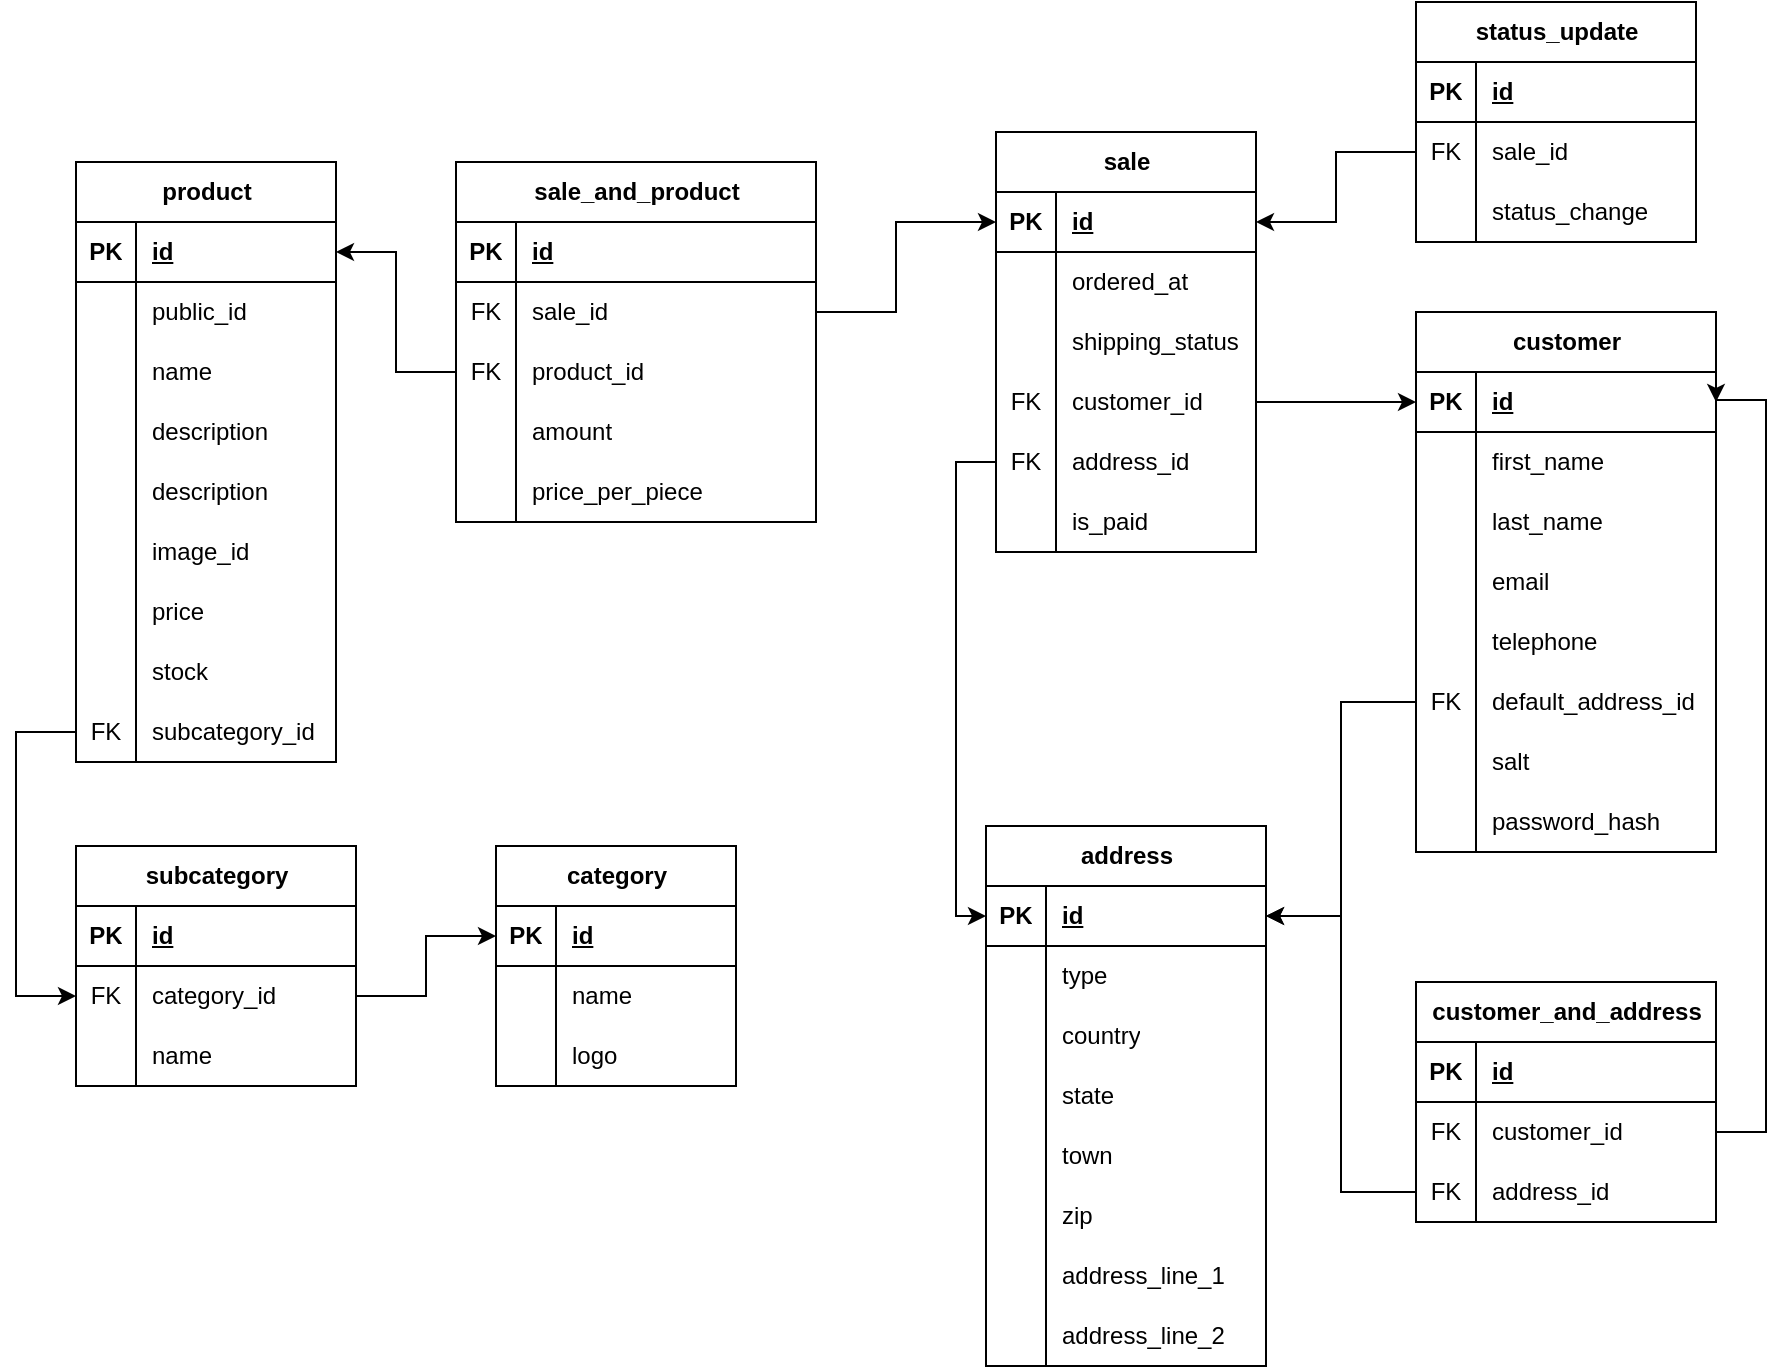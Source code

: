 <mxfile version="24.7.17">
  <diagram name="Page-1" id="y0ireIjsril351deMX_8">
    <mxGraphModel dx="1195" dy="650" grid="1" gridSize="10" guides="1" tooltips="1" connect="1" arrows="1" fold="1" page="1" pageScale="1" pageWidth="827" pageHeight="1169" math="0" shadow="0">
      <root>
        <mxCell id="0" />
        <mxCell id="1" parent="0" />
        <mxCell id="wc8gjLoEY_bhjLIqy5JK-52" value="subcategory" style="shape=table;startSize=30;container=1;collapsible=1;childLayout=tableLayout;fixedRows=1;rowLines=0;fontStyle=1;align=center;resizeLast=1;html=1;" parent="1" vertex="1">
          <mxGeometry x="310" y="462" width="140" height="120" as="geometry" />
        </mxCell>
        <mxCell id="wc8gjLoEY_bhjLIqy5JK-53" value="" style="shape=tableRow;horizontal=0;startSize=0;swimlaneHead=0;swimlaneBody=0;fillColor=none;collapsible=0;dropTarget=0;points=[[0,0.5],[1,0.5]];portConstraint=eastwest;top=0;left=0;right=0;bottom=1;" parent="wc8gjLoEY_bhjLIqy5JK-52" vertex="1">
          <mxGeometry y="30" width="140" height="30" as="geometry" />
        </mxCell>
        <mxCell id="wc8gjLoEY_bhjLIqy5JK-54" value="PK" style="shape=partialRectangle;connectable=0;fillColor=none;top=0;left=0;bottom=0;right=0;fontStyle=1;overflow=hidden;whiteSpace=wrap;html=1;" parent="wc8gjLoEY_bhjLIqy5JK-53" vertex="1">
          <mxGeometry width="30" height="30" as="geometry">
            <mxRectangle width="30" height="30" as="alternateBounds" />
          </mxGeometry>
        </mxCell>
        <mxCell id="wc8gjLoEY_bhjLIqy5JK-55" value="id" style="shape=partialRectangle;connectable=0;fillColor=none;top=0;left=0;bottom=0;right=0;align=left;spacingLeft=6;fontStyle=5;overflow=hidden;whiteSpace=wrap;html=1;" parent="wc8gjLoEY_bhjLIqy5JK-53" vertex="1">
          <mxGeometry x="30" width="110" height="30" as="geometry">
            <mxRectangle width="110" height="30" as="alternateBounds" />
          </mxGeometry>
        </mxCell>
        <mxCell id="wc8gjLoEY_bhjLIqy5JK-56" value="" style="shape=tableRow;horizontal=0;startSize=0;swimlaneHead=0;swimlaneBody=0;fillColor=none;collapsible=0;dropTarget=0;points=[[0,0.5],[1,0.5]];portConstraint=eastwest;top=0;left=0;right=0;bottom=0;" parent="wc8gjLoEY_bhjLIqy5JK-52" vertex="1">
          <mxGeometry y="60" width="140" height="30" as="geometry" />
        </mxCell>
        <mxCell id="wc8gjLoEY_bhjLIqy5JK-57" value="FK" style="shape=partialRectangle;connectable=0;fillColor=none;top=0;left=0;bottom=0;right=0;editable=1;overflow=hidden;whiteSpace=wrap;html=1;" parent="wc8gjLoEY_bhjLIqy5JK-56" vertex="1">
          <mxGeometry width="30" height="30" as="geometry">
            <mxRectangle width="30" height="30" as="alternateBounds" />
          </mxGeometry>
        </mxCell>
        <mxCell id="wc8gjLoEY_bhjLIqy5JK-58" value="category_id" style="shape=partialRectangle;connectable=0;fillColor=none;top=0;left=0;bottom=0;right=0;align=left;spacingLeft=6;overflow=hidden;whiteSpace=wrap;html=1;" parent="wc8gjLoEY_bhjLIqy5JK-56" vertex="1">
          <mxGeometry x="30" width="110" height="30" as="geometry">
            <mxRectangle width="110" height="30" as="alternateBounds" />
          </mxGeometry>
        </mxCell>
        <mxCell id="wc8gjLoEY_bhjLIqy5JK-59" value="" style="shape=tableRow;horizontal=0;startSize=0;swimlaneHead=0;swimlaneBody=0;fillColor=none;collapsible=0;dropTarget=0;points=[[0,0.5],[1,0.5]];portConstraint=eastwest;top=0;left=0;right=0;bottom=0;" parent="wc8gjLoEY_bhjLIqy5JK-52" vertex="1">
          <mxGeometry y="90" width="140" height="30" as="geometry" />
        </mxCell>
        <mxCell id="wc8gjLoEY_bhjLIqy5JK-60" value="" style="shape=partialRectangle;connectable=0;fillColor=none;top=0;left=0;bottom=0;right=0;editable=1;overflow=hidden;whiteSpace=wrap;html=1;" parent="wc8gjLoEY_bhjLIqy5JK-59" vertex="1">
          <mxGeometry width="30" height="30" as="geometry">
            <mxRectangle width="30" height="30" as="alternateBounds" />
          </mxGeometry>
        </mxCell>
        <mxCell id="wc8gjLoEY_bhjLIqy5JK-61" value="name" style="shape=partialRectangle;connectable=0;fillColor=none;top=0;left=0;bottom=0;right=0;align=left;spacingLeft=6;overflow=hidden;whiteSpace=wrap;html=1;" parent="wc8gjLoEY_bhjLIqy5JK-59" vertex="1">
          <mxGeometry x="30" width="110" height="30" as="geometry">
            <mxRectangle width="110" height="30" as="alternateBounds" />
          </mxGeometry>
        </mxCell>
        <mxCell id="wc8gjLoEY_bhjLIqy5JK-65" value="category" style="shape=table;startSize=30;container=1;collapsible=1;childLayout=tableLayout;fixedRows=1;rowLines=0;fontStyle=1;align=center;resizeLast=1;html=1;" parent="1" vertex="1">
          <mxGeometry x="520" y="462" width="120" height="120" as="geometry" />
        </mxCell>
        <mxCell id="wc8gjLoEY_bhjLIqy5JK-66" value="" style="shape=tableRow;horizontal=0;startSize=0;swimlaneHead=0;swimlaneBody=0;fillColor=none;collapsible=0;dropTarget=0;points=[[0,0.5],[1,0.5]];portConstraint=eastwest;top=0;left=0;right=0;bottom=1;" parent="wc8gjLoEY_bhjLIqy5JK-65" vertex="1">
          <mxGeometry y="30" width="120" height="30" as="geometry" />
        </mxCell>
        <mxCell id="wc8gjLoEY_bhjLIqy5JK-67" value="PK" style="shape=partialRectangle;connectable=0;fillColor=none;top=0;left=0;bottom=0;right=0;fontStyle=1;overflow=hidden;whiteSpace=wrap;html=1;" parent="wc8gjLoEY_bhjLIqy5JK-66" vertex="1">
          <mxGeometry width="30" height="30" as="geometry">
            <mxRectangle width="30" height="30" as="alternateBounds" />
          </mxGeometry>
        </mxCell>
        <mxCell id="wc8gjLoEY_bhjLIqy5JK-68" value="id" style="shape=partialRectangle;connectable=0;fillColor=none;top=0;left=0;bottom=0;right=0;align=left;spacingLeft=6;fontStyle=5;overflow=hidden;whiteSpace=wrap;html=1;" parent="wc8gjLoEY_bhjLIqy5JK-66" vertex="1">
          <mxGeometry x="30" width="90" height="30" as="geometry">
            <mxRectangle width="90" height="30" as="alternateBounds" />
          </mxGeometry>
        </mxCell>
        <mxCell id="wc8gjLoEY_bhjLIqy5JK-69" value="" style="shape=tableRow;horizontal=0;startSize=0;swimlaneHead=0;swimlaneBody=0;fillColor=none;collapsible=0;dropTarget=0;points=[[0,0.5],[1,0.5]];portConstraint=eastwest;top=0;left=0;right=0;bottom=0;" parent="wc8gjLoEY_bhjLIqy5JK-65" vertex="1">
          <mxGeometry y="60" width="120" height="30" as="geometry" />
        </mxCell>
        <mxCell id="wc8gjLoEY_bhjLIqy5JK-70" value="" style="shape=partialRectangle;connectable=0;fillColor=none;top=0;left=0;bottom=0;right=0;editable=1;overflow=hidden;whiteSpace=wrap;html=1;" parent="wc8gjLoEY_bhjLIqy5JK-69" vertex="1">
          <mxGeometry width="30" height="30" as="geometry">
            <mxRectangle width="30" height="30" as="alternateBounds" />
          </mxGeometry>
        </mxCell>
        <mxCell id="wc8gjLoEY_bhjLIqy5JK-71" value="name" style="shape=partialRectangle;connectable=0;fillColor=none;top=0;left=0;bottom=0;right=0;align=left;spacingLeft=6;overflow=hidden;whiteSpace=wrap;html=1;" parent="wc8gjLoEY_bhjLIqy5JK-69" vertex="1">
          <mxGeometry x="30" width="90" height="30" as="geometry">
            <mxRectangle width="90" height="30" as="alternateBounds" />
          </mxGeometry>
        </mxCell>
        <mxCell id="wc8gjLoEY_bhjLIqy5JK-72" value="" style="shape=tableRow;horizontal=0;startSize=0;swimlaneHead=0;swimlaneBody=0;fillColor=none;collapsible=0;dropTarget=0;points=[[0,0.5],[1,0.5]];portConstraint=eastwest;top=0;left=0;right=0;bottom=0;" parent="wc8gjLoEY_bhjLIqy5JK-65" vertex="1">
          <mxGeometry y="90" width="120" height="30" as="geometry" />
        </mxCell>
        <mxCell id="wc8gjLoEY_bhjLIqy5JK-73" value="" style="shape=partialRectangle;connectable=0;fillColor=none;top=0;left=0;bottom=0;right=0;editable=1;overflow=hidden;whiteSpace=wrap;html=1;" parent="wc8gjLoEY_bhjLIqy5JK-72" vertex="1">
          <mxGeometry width="30" height="30" as="geometry">
            <mxRectangle width="30" height="30" as="alternateBounds" />
          </mxGeometry>
        </mxCell>
        <mxCell id="wc8gjLoEY_bhjLIqy5JK-74" value="logo" style="shape=partialRectangle;connectable=0;fillColor=none;top=0;left=0;bottom=0;right=0;align=left;spacingLeft=6;overflow=hidden;whiteSpace=wrap;html=1;" parent="wc8gjLoEY_bhjLIqy5JK-72" vertex="1">
          <mxGeometry x="30" width="90" height="30" as="geometry">
            <mxRectangle width="90" height="30" as="alternateBounds" />
          </mxGeometry>
        </mxCell>
        <mxCell id="wc8gjLoEY_bhjLIqy5JK-78" style="edgeStyle=orthogonalEdgeStyle;rounded=0;orthogonalLoop=1;jettySize=auto;html=1;entryX=0;entryY=0.5;entryDx=0;entryDy=0;" parent="1" source="wc8gjLoEY_bhjLIqy5JK-56" target="wc8gjLoEY_bhjLIqy5JK-66" edge="1">
          <mxGeometry relative="1" as="geometry" />
        </mxCell>
        <mxCell id="wc8gjLoEY_bhjLIqy5JK-107" value="product" style="shape=table;startSize=30;container=1;collapsible=1;childLayout=tableLayout;fixedRows=1;rowLines=0;fontStyle=1;align=center;resizeLast=1;html=1;" parent="1" vertex="1">
          <mxGeometry x="310" y="120" width="130" height="300" as="geometry" />
        </mxCell>
        <mxCell id="wc8gjLoEY_bhjLIqy5JK-108" value="" style="shape=tableRow;horizontal=0;startSize=0;swimlaneHead=0;swimlaneBody=0;fillColor=none;collapsible=0;dropTarget=0;points=[[0,0.5],[1,0.5]];portConstraint=eastwest;top=0;left=0;right=0;bottom=1;" parent="wc8gjLoEY_bhjLIqy5JK-107" vertex="1">
          <mxGeometry y="30" width="130" height="30" as="geometry" />
        </mxCell>
        <mxCell id="wc8gjLoEY_bhjLIqy5JK-109" value="PK" style="shape=partialRectangle;connectable=0;fillColor=none;top=0;left=0;bottom=0;right=0;fontStyle=1;overflow=hidden;whiteSpace=wrap;html=1;" parent="wc8gjLoEY_bhjLIqy5JK-108" vertex="1">
          <mxGeometry width="30" height="30" as="geometry">
            <mxRectangle width="30" height="30" as="alternateBounds" />
          </mxGeometry>
        </mxCell>
        <mxCell id="wc8gjLoEY_bhjLIqy5JK-110" value="id" style="shape=partialRectangle;connectable=0;fillColor=none;top=0;left=0;bottom=0;right=0;align=left;spacingLeft=6;fontStyle=5;overflow=hidden;whiteSpace=wrap;html=1;" parent="wc8gjLoEY_bhjLIqy5JK-108" vertex="1">
          <mxGeometry x="30" width="100" height="30" as="geometry">
            <mxRectangle width="100" height="30" as="alternateBounds" />
          </mxGeometry>
        </mxCell>
        <mxCell id="MbXv8s1ajTaoXhgADi6l-7" value="" style="shape=tableRow;horizontal=0;startSize=0;swimlaneHead=0;swimlaneBody=0;fillColor=none;collapsible=0;dropTarget=0;points=[[0,0.5],[1,0.5]];portConstraint=eastwest;top=0;left=0;right=0;bottom=0;" vertex="1" parent="wc8gjLoEY_bhjLIqy5JK-107">
          <mxGeometry y="60" width="130" height="30" as="geometry" />
        </mxCell>
        <mxCell id="MbXv8s1ajTaoXhgADi6l-8" value="" style="shape=partialRectangle;connectable=0;fillColor=none;top=0;left=0;bottom=0;right=0;editable=1;overflow=hidden;whiteSpace=wrap;html=1;" vertex="1" parent="MbXv8s1ajTaoXhgADi6l-7">
          <mxGeometry width="30" height="30" as="geometry">
            <mxRectangle width="30" height="30" as="alternateBounds" />
          </mxGeometry>
        </mxCell>
        <mxCell id="MbXv8s1ajTaoXhgADi6l-9" value="public_id" style="shape=partialRectangle;connectable=0;fillColor=none;top=0;left=0;bottom=0;right=0;align=left;spacingLeft=6;overflow=hidden;whiteSpace=wrap;html=1;" vertex="1" parent="MbXv8s1ajTaoXhgADi6l-7">
          <mxGeometry x="30" width="100" height="30" as="geometry">
            <mxRectangle width="100" height="30" as="alternateBounds" />
          </mxGeometry>
        </mxCell>
        <mxCell id="wc8gjLoEY_bhjLIqy5JK-111" value="" style="shape=tableRow;horizontal=0;startSize=0;swimlaneHead=0;swimlaneBody=0;fillColor=none;collapsible=0;dropTarget=0;points=[[0,0.5],[1,0.5]];portConstraint=eastwest;top=0;left=0;right=0;bottom=0;" parent="wc8gjLoEY_bhjLIqy5JK-107" vertex="1">
          <mxGeometry y="90" width="130" height="30" as="geometry" />
        </mxCell>
        <mxCell id="wc8gjLoEY_bhjLIqy5JK-112" value="" style="shape=partialRectangle;connectable=0;fillColor=none;top=0;left=0;bottom=0;right=0;editable=1;overflow=hidden;whiteSpace=wrap;html=1;" parent="wc8gjLoEY_bhjLIqy5JK-111" vertex="1">
          <mxGeometry width="30" height="30" as="geometry">
            <mxRectangle width="30" height="30" as="alternateBounds" />
          </mxGeometry>
        </mxCell>
        <mxCell id="wc8gjLoEY_bhjLIqy5JK-113" value="name" style="shape=partialRectangle;connectable=0;fillColor=none;top=0;left=0;bottom=0;right=0;align=left;spacingLeft=6;overflow=hidden;whiteSpace=wrap;html=1;" parent="wc8gjLoEY_bhjLIqy5JK-111" vertex="1">
          <mxGeometry x="30" width="100" height="30" as="geometry">
            <mxRectangle width="100" height="30" as="alternateBounds" />
          </mxGeometry>
        </mxCell>
        <mxCell id="wc8gjLoEY_bhjLIqy5JK-114" value="" style="shape=tableRow;horizontal=0;startSize=0;swimlaneHead=0;swimlaneBody=0;fillColor=none;collapsible=0;dropTarget=0;points=[[0,0.5],[1,0.5]];portConstraint=eastwest;top=0;left=0;right=0;bottom=0;" parent="wc8gjLoEY_bhjLIqy5JK-107" vertex="1">
          <mxGeometry y="120" width="130" height="30" as="geometry" />
        </mxCell>
        <mxCell id="wc8gjLoEY_bhjLIqy5JK-115" value="" style="shape=partialRectangle;connectable=0;fillColor=none;top=0;left=0;bottom=0;right=0;editable=1;overflow=hidden;whiteSpace=wrap;html=1;" parent="wc8gjLoEY_bhjLIqy5JK-114" vertex="1">
          <mxGeometry width="30" height="30" as="geometry">
            <mxRectangle width="30" height="30" as="alternateBounds" />
          </mxGeometry>
        </mxCell>
        <mxCell id="wc8gjLoEY_bhjLIqy5JK-116" value="description" style="shape=partialRectangle;connectable=0;fillColor=none;top=0;left=0;bottom=0;right=0;align=left;spacingLeft=6;overflow=hidden;whiteSpace=wrap;html=1;" parent="wc8gjLoEY_bhjLIqy5JK-114" vertex="1">
          <mxGeometry x="30" width="100" height="30" as="geometry">
            <mxRectangle width="100" height="30" as="alternateBounds" />
          </mxGeometry>
        </mxCell>
        <mxCell id="MbXv8s1ajTaoXhgADi6l-11" value="" style="shape=tableRow;horizontal=0;startSize=0;swimlaneHead=0;swimlaneBody=0;fillColor=none;collapsible=0;dropTarget=0;points=[[0,0.5],[1,0.5]];portConstraint=eastwest;top=0;left=0;right=0;bottom=0;" vertex="1" parent="wc8gjLoEY_bhjLIqy5JK-107">
          <mxGeometry y="150" width="130" height="30" as="geometry" />
        </mxCell>
        <mxCell id="MbXv8s1ajTaoXhgADi6l-12" value="" style="shape=partialRectangle;connectable=0;fillColor=none;top=0;left=0;bottom=0;right=0;editable=1;overflow=hidden;whiteSpace=wrap;html=1;" vertex="1" parent="MbXv8s1ajTaoXhgADi6l-11">
          <mxGeometry width="30" height="30" as="geometry">
            <mxRectangle width="30" height="30" as="alternateBounds" />
          </mxGeometry>
        </mxCell>
        <mxCell id="MbXv8s1ajTaoXhgADi6l-13" value="description" style="shape=partialRectangle;connectable=0;fillColor=none;top=0;left=0;bottom=0;right=0;align=left;spacingLeft=6;overflow=hidden;whiteSpace=wrap;html=1;" vertex="1" parent="MbXv8s1ajTaoXhgADi6l-11">
          <mxGeometry x="30" width="100" height="30" as="geometry">
            <mxRectangle width="100" height="30" as="alternateBounds" />
          </mxGeometry>
        </mxCell>
        <mxCell id="wc8gjLoEY_bhjLIqy5JK-117" value="" style="shape=tableRow;horizontal=0;startSize=0;swimlaneHead=0;swimlaneBody=0;fillColor=none;collapsible=0;dropTarget=0;points=[[0,0.5],[1,0.5]];portConstraint=eastwest;top=0;left=0;right=0;bottom=0;" parent="wc8gjLoEY_bhjLIqy5JK-107" vertex="1">
          <mxGeometry y="180" width="130" height="30" as="geometry" />
        </mxCell>
        <mxCell id="wc8gjLoEY_bhjLIqy5JK-118" value="" style="shape=partialRectangle;connectable=0;fillColor=none;top=0;left=0;bottom=0;right=0;editable=1;overflow=hidden;whiteSpace=wrap;html=1;" parent="wc8gjLoEY_bhjLIqy5JK-117" vertex="1">
          <mxGeometry width="30" height="30" as="geometry">
            <mxRectangle width="30" height="30" as="alternateBounds" />
          </mxGeometry>
        </mxCell>
        <mxCell id="wc8gjLoEY_bhjLIqy5JK-119" value="image_id" style="shape=partialRectangle;connectable=0;fillColor=none;top=0;left=0;bottom=0;right=0;align=left;spacingLeft=6;overflow=hidden;whiteSpace=wrap;html=1;" parent="wc8gjLoEY_bhjLIqy5JK-117" vertex="1">
          <mxGeometry x="30" width="100" height="30" as="geometry">
            <mxRectangle width="100" height="30" as="alternateBounds" />
          </mxGeometry>
        </mxCell>
        <mxCell id="wc8gjLoEY_bhjLIqy5JK-135" value="" style="shape=tableRow;horizontal=0;startSize=0;swimlaneHead=0;swimlaneBody=0;fillColor=none;collapsible=0;dropTarget=0;points=[[0,0.5],[1,0.5]];portConstraint=eastwest;top=0;left=0;right=0;bottom=0;" parent="wc8gjLoEY_bhjLIqy5JK-107" vertex="1">
          <mxGeometry y="210" width="130" height="30" as="geometry" />
        </mxCell>
        <mxCell id="wc8gjLoEY_bhjLIqy5JK-136" value="" style="shape=partialRectangle;connectable=0;fillColor=none;top=0;left=0;bottom=0;right=0;editable=1;overflow=hidden;whiteSpace=wrap;html=1;" parent="wc8gjLoEY_bhjLIqy5JK-135" vertex="1">
          <mxGeometry width="30" height="30" as="geometry">
            <mxRectangle width="30" height="30" as="alternateBounds" />
          </mxGeometry>
        </mxCell>
        <mxCell id="wc8gjLoEY_bhjLIqy5JK-137" value="price" style="shape=partialRectangle;connectable=0;fillColor=none;top=0;left=0;bottom=0;right=0;align=left;spacingLeft=6;overflow=hidden;whiteSpace=wrap;html=1;" parent="wc8gjLoEY_bhjLIqy5JK-135" vertex="1">
          <mxGeometry x="30" width="100" height="30" as="geometry">
            <mxRectangle width="100" height="30" as="alternateBounds" />
          </mxGeometry>
        </mxCell>
        <mxCell id="lE6oWOg8r7xPlwbUp1w4-8" value="" style="shape=tableRow;horizontal=0;startSize=0;swimlaneHead=0;swimlaneBody=0;fillColor=none;collapsible=0;dropTarget=0;points=[[0,0.5],[1,0.5]];portConstraint=eastwest;top=0;left=0;right=0;bottom=0;" parent="wc8gjLoEY_bhjLIqy5JK-107" vertex="1">
          <mxGeometry y="240" width="130" height="30" as="geometry" />
        </mxCell>
        <mxCell id="lE6oWOg8r7xPlwbUp1w4-9" value="" style="shape=partialRectangle;connectable=0;fillColor=none;top=0;left=0;bottom=0;right=0;editable=1;overflow=hidden;whiteSpace=wrap;html=1;" parent="lE6oWOg8r7xPlwbUp1w4-8" vertex="1">
          <mxGeometry width="30" height="30" as="geometry">
            <mxRectangle width="30" height="30" as="alternateBounds" />
          </mxGeometry>
        </mxCell>
        <mxCell id="lE6oWOg8r7xPlwbUp1w4-10" value="stock" style="shape=partialRectangle;connectable=0;fillColor=none;top=0;left=0;bottom=0;right=0;align=left;spacingLeft=6;overflow=hidden;whiteSpace=wrap;html=1;" parent="lE6oWOg8r7xPlwbUp1w4-8" vertex="1">
          <mxGeometry x="30" width="100" height="30" as="geometry">
            <mxRectangle width="100" height="30" as="alternateBounds" />
          </mxGeometry>
        </mxCell>
        <mxCell id="VAlJPFdcgDrow8zstCAk-1" value="" style="shape=tableRow;horizontal=0;startSize=0;swimlaneHead=0;swimlaneBody=0;fillColor=none;collapsible=0;dropTarget=0;points=[[0,0.5],[1,0.5]];portConstraint=eastwest;top=0;left=0;right=0;bottom=0;" parent="wc8gjLoEY_bhjLIqy5JK-107" vertex="1">
          <mxGeometry y="270" width="130" height="30" as="geometry" />
        </mxCell>
        <mxCell id="VAlJPFdcgDrow8zstCAk-2" value="FK" style="shape=partialRectangle;connectable=0;fillColor=none;top=0;left=0;bottom=0;right=0;editable=1;overflow=hidden;whiteSpace=wrap;html=1;" parent="VAlJPFdcgDrow8zstCAk-1" vertex="1">
          <mxGeometry width="30" height="30" as="geometry">
            <mxRectangle width="30" height="30" as="alternateBounds" />
          </mxGeometry>
        </mxCell>
        <mxCell id="VAlJPFdcgDrow8zstCAk-3" value="subcategory_id" style="shape=partialRectangle;connectable=0;fillColor=none;top=0;left=0;bottom=0;right=0;align=left;spacingLeft=6;overflow=hidden;whiteSpace=wrap;html=1;" parent="VAlJPFdcgDrow8zstCAk-1" vertex="1">
          <mxGeometry x="30" width="100" height="30" as="geometry">
            <mxRectangle width="100" height="30" as="alternateBounds" />
          </mxGeometry>
        </mxCell>
        <mxCell id="wc8gjLoEY_bhjLIqy5JK-140" value="sale" style="shape=table;startSize=30;container=1;collapsible=1;childLayout=tableLayout;fixedRows=1;rowLines=0;fontStyle=1;align=center;resizeLast=1;html=1;" parent="1" vertex="1">
          <mxGeometry x="770" y="105" width="130" height="210" as="geometry" />
        </mxCell>
        <mxCell id="wc8gjLoEY_bhjLIqy5JK-141" value="" style="shape=tableRow;horizontal=0;startSize=0;swimlaneHead=0;swimlaneBody=0;fillColor=none;collapsible=0;dropTarget=0;points=[[0,0.5],[1,0.5]];portConstraint=eastwest;top=0;left=0;right=0;bottom=1;" parent="wc8gjLoEY_bhjLIqy5JK-140" vertex="1">
          <mxGeometry y="30" width="130" height="30" as="geometry" />
        </mxCell>
        <mxCell id="wc8gjLoEY_bhjLIqy5JK-142" value="PK" style="shape=partialRectangle;connectable=0;fillColor=none;top=0;left=0;bottom=0;right=0;fontStyle=1;overflow=hidden;whiteSpace=wrap;html=1;" parent="wc8gjLoEY_bhjLIqy5JK-141" vertex="1">
          <mxGeometry width="30" height="30" as="geometry">
            <mxRectangle width="30" height="30" as="alternateBounds" />
          </mxGeometry>
        </mxCell>
        <mxCell id="wc8gjLoEY_bhjLIqy5JK-143" value="id" style="shape=partialRectangle;connectable=0;fillColor=none;top=0;left=0;bottom=0;right=0;align=left;spacingLeft=6;fontStyle=5;overflow=hidden;whiteSpace=wrap;html=1;" parent="wc8gjLoEY_bhjLIqy5JK-141" vertex="1">
          <mxGeometry x="30" width="100" height="30" as="geometry">
            <mxRectangle width="100" height="30" as="alternateBounds" />
          </mxGeometry>
        </mxCell>
        <mxCell id="wc8gjLoEY_bhjLIqy5JK-144" value="" style="shape=tableRow;horizontal=0;startSize=0;swimlaneHead=0;swimlaneBody=0;fillColor=none;collapsible=0;dropTarget=0;points=[[0,0.5],[1,0.5]];portConstraint=eastwest;top=0;left=0;right=0;bottom=0;" parent="wc8gjLoEY_bhjLIqy5JK-140" vertex="1">
          <mxGeometry y="60" width="130" height="30" as="geometry" />
        </mxCell>
        <mxCell id="wc8gjLoEY_bhjLIqy5JK-145" value="" style="shape=partialRectangle;connectable=0;fillColor=none;top=0;left=0;bottom=0;right=0;editable=1;overflow=hidden;whiteSpace=wrap;html=1;" parent="wc8gjLoEY_bhjLIqy5JK-144" vertex="1">
          <mxGeometry width="30" height="30" as="geometry">
            <mxRectangle width="30" height="30" as="alternateBounds" />
          </mxGeometry>
        </mxCell>
        <mxCell id="wc8gjLoEY_bhjLIqy5JK-146" value="ordered_at" style="shape=partialRectangle;connectable=0;fillColor=none;top=0;left=0;bottom=0;right=0;align=left;spacingLeft=6;overflow=hidden;whiteSpace=wrap;html=1;" parent="wc8gjLoEY_bhjLIqy5JK-144" vertex="1">
          <mxGeometry x="30" width="100" height="30" as="geometry">
            <mxRectangle width="100" height="30" as="alternateBounds" />
          </mxGeometry>
        </mxCell>
        <mxCell id="wc8gjLoEY_bhjLIqy5JK-147" value="" style="shape=tableRow;horizontal=0;startSize=0;swimlaneHead=0;swimlaneBody=0;fillColor=none;collapsible=0;dropTarget=0;points=[[0,0.5],[1,0.5]];portConstraint=eastwest;top=0;left=0;right=0;bottom=0;" parent="wc8gjLoEY_bhjLIqy5JK-140" vertex="1">
          <mxGeometry y="90" width="130" height="30" as="geometry" />
        </mxCell>
        <mxCell id="wc8gjLoEY_bhjLIqy5JK-148" value="" style="shape=partialRectangle;connectable=0;fillColor=none;top=0;left=0;bottom=0;right=0;editable=1;overflow=hidden;whiteSpace=wrap;html=1;" parent="wc8gjLoEY_bhjLIqy5JK-147" vertex="1">
          <mxGeometry width="30" height="30" as="geometry">
            <mxRectangle width="30" height="30" as="alternateBounds" />
          </mxGeometry>
        </mxCell>
        <mxCell id="wc8gjLoEY_bhjLIqy5JK-149" value="shipping_status" style="shape=partialRectangle;connectable=0;fillColor=none;top=0;left=0;bottom=0;right=0;align=left;spacingLeft=6;overflow=hidden;whiteSpace=wrap;html=1;" parent="wc8gjLoEY_bhjLIqy5JK-147" vertex="1">
          <mxGeometry x="30" width="100" height="30" as="geometry">
            <mxRectangle width="100" height="30" as="alternateBounds" />
          </mxGeometry>
        </mxCell>
        <mxCell id="wc8gjLoEY_bhjLIqy5JK-150" value="" style="shape=tableRow;horizontal=0;startSize=0;swimlaneHead=0;swimlaneBody=0;fillColor=none;collapsible=0;dropTarget=0;points=[[0,0.5],[1,0.5]];portConstraint=eastwest;top=0;left=0;right=0;bottom=0;" parent="wc8gjLoEY_bhjLIqy5JK-140" vertex="1">
          <mxGeometry y="120" width="130" height="30" as="geometry" />
        </mxCell>
        <mxCell id="wc8gjLoEY_bhjLIqy5JK-151" value="FK" style="shape=partialRectangle;connectable=0;fillColor=none;top=0;left=0;bottom=0;right=0;editable=1;overflow=hidden;whiteSpace=wrap;html=1;" parent="wc8gjLoEY_bhjLIqy5JK-150" vertex="1">
          <mxGeometry width="30" height="30" as="geometry">
            <mxRectangle width="30" height="30" as="alternateBounds" />
          </mxGeometry>
        </mxCell>
        <mxCell id="wc8gjLoEY_bhjLIqy5JK-152" value="customer_id" style="shape=partialRectangle;connectable=0;fillColor=none;top=0;left=0;bottom=0;right=0;align=left;spacingLeft=6;overflow=hidden;whiteSpace=wrap;html=1;" parent="wc8gjLoEY_bhjLIqy5JK-150" vertex="1">
          <mxGeometry x="30" width="100" height="30" as="geometry">
            <mxRectangle width="100" height="30" as="alternateBounds" />
          </mxGeometry>
        </mxCell>
        <mxCell id="wc8gjLoEY_bhjLIqy5JK-173" value="" style="shape=tableRow;horizontal=0;startSize=0;swimlaneHead=0;swimlaneBody=0;fillColor=none;collapsible=0;dropTarget=0;points=[[0,0.5],[1,0.5]];portConstraint=eastwest;top=0;left=0;right=0;bottom=0;" parent="wc8gjLoEY_bhjLIqy5JK-140" vertex="1">
          <mxGeometry y="150" width="130" height="30" as="geometry" />
        </mxCell>
        <mxCell id="wc8gjLoEY_bhjLIqy5JK-174" value="FK" style="shape=partialRectangle;connectable=0;fillColor=none;top=0;left=0;bottom=0;right=0;editable=1;overflow=hidden;whiteSpace=wrap;html=1;" parent="wc8gjLoEY_bhjLIqy5JK-173" vertex="1">
          <mxGeometry width="30" height="30" as="geometry">
            <mxRectangle width="30" height="30" as="alternateBounds" />
          </mxGeometry>
        </mxCell>
        <mxCell id="wc8gjLoEY_bhjLIqy5JK-175" value="address_id" style="shape=partialRectangle;connectable=0;fillColor=none;top=0;left=0;bottom=0;right=0;align=left;spacingLeft=6;overflow=hidden;whiteSpace=wrap;html=1;" parent="wc8gjLoEY_bhjLIqy5JK-173" vertex="1">
          <mxGeometry x="30" width="100" height="30" as="geometry">
            <mxRectangle width="100" height="30" as="alternateBounds" />
          </mxGeometry>
        </mxCell>
        <mxCell id="wc8gjLoEY_bhjLIqy5JK-176" value="" style="shape=tableRow;horizontal=0;startSize=0;swimlaneHead=0;swimlaneBody=0;fillColor=none;collapsible=0;dropTarget=0;points=[[0,0.5],[1,0.5]];portConstraint=eastwest;top=0;left=0;right=0;bottom=0;" parent="wc8gjLoEY_bhjLIqy5JK-140" vertex="1">
          <mxGeometry y="180" width="130" height="30" as="geometry" />
        </mxCell>
        <mxCell id="wc8gjLoEY_bhjLIqy5JK-177" value="" style="shape=partialRectangle;connectable=0;fillColor=none;top=0;left=0;bottom=0;right=0;editable=1;overflow=hidden;whiteSpace=wrap;html=1;" parent="wc8gjLoEY_bhjLIqy5JK-176" vertex="1">
          <mxGeometry width="30" height="30" as="geometry">
            <mxRectangle width="30" height="30" as="alternateBounds" />
          </mxGeometry>
        </mxCell>
        <mxCell id="wc8gjLoEY_bhjLIqy5JK-178" value="is_paid" style="shape=partialRectangle;connectable=0;fillColor=none;top=0;left=0;bottom=0;right=0;align=left;spacingLeft=6;overflow=hidden;whiteSpace=wrap;html=1;" parent="wc8gjLoEY_bhjLIqy5JK-176" vertex="1">
          <mxGeometry x="30" width="100" height="30" as="geometry">
            <mxRectangle width="100" height="30" as="alternateBounds" />
          </mxGeometry>
        </mxCell>
        <mxCell id="wc8gjLoEY_bhjLIqy5JK-153" value="sale_and_product" style="shape=table;startSize=30;container=1;collapsible=1;childLayout=tableLayout;fixedRows=1;rowLines=0;fontStyle=1;align=center;resizeLast=1;html=1;" parent="1" vertex="1">
          <mxGeometry x="500" y="120" width="180" height="180" as="geometry" />
        </mxCell>
        <mxCell id="wc8gjLoEY_bhjLIqy5JK-154" value="" style="shape=tableRow;horizontal=0;startSize=0;swimlaneHead=0;swimlaneBody=0;fillColor=none;collapsible=0;dropTarget=0;points=[[0,0.5],[1,0.5]];portConstraint=eastwest;top=0;left=0;right=0;bottom=1;" parent="wc8gjLoEY_bhjLIqy5JK-153" vertex="1">
          <mxGeometry y="30" width="180" height="30" as="geometry" />
        </mxCell>
        <mxCell id="wc8gjLoEY_bhjLIqy5JK-155" value="PK" style="shape=partialRectangle;connectable=0;fillColor=none;top=0;left=0;bottom=0;right=0;fontStyle=1;overflow=hidden;whiteSpace=wrap;html=1;" parent="wc8gjLoEY_bhjLIqy5JK-154" vertex="1">
          <mxGeometry width="30" height="30" as="geometry">
            <mxRectangle width="30" height="30" as="alternateBounds" />
          </mxGeometry>
        </mxCell>
        <mxCell id="wc8gjLoEY_bhjLIqy5JK-156" value="id" style="shape=partialRectangle;connectable=0;fillColor=none;top=0;left=0;bottom=0;right=0;align=left;spacingLeft=6;fontStyle=5;overflow=hidden;whiteSpace=wrap;html=1;" parent="wc8gjLoEY_bhjLIqy5JK-154" vertex="1">
          <mxGeometry x="30" width="150" height="30" as="geometry">
            <mxRectangle width="150" height="30" as="alternateBounds" />
          </mxGeometry>
        </mxCell>
        <mxCell id="wc8gjLoEY_bhjLIqy5JK-157" value="" style="shape=tableRow;horizontal=0;startSize=0;swimlaneHead=0;swimlaneBody=0;fillColor=none;collapsible=0;dropTarget=0;points=[[0,0.5],[1,0.5]];portConstraint=eastwest;top=0;left=0;right=0;bottom=0;" parent="wc8gjLoEY_bhjLIqy5JK-153" vertex="1">
          <mxGeometry y="60" width="180" height="30" as="geometry" />
        </mxCell>
        <mxCell id="wc8gjLoEY_bhjLIqy5JK-158" value="FK" style="shape=partialRectangle;connectable=0;fillColor=none;top=0;left=0;bottom=0;right=0;editable=1;overflow=hidden;whiteSpace=wrap;html=1;" parent="wc8gjLoEY_bhjLIqy5JK-157" vertex="1">
          <mxGeometry width="30" height="30" as="geometry">
            <mxRectangle width="30" height="30" as="alternateBounds" />
          </mxGeometry>
        </mxCell>
        <mxCell id="wc8gjLoEY_bhjLIqy5JK-159" value="sale_id" style="shape=partialRectangle;connectable=0;fillColor=none;top=0;left=0;bottom=0;right=0;align=left;spacingLeft=6;overflow=hidden;whiteSpace=wrap;html=1;" parent="wc8gjLoEY_bhjLIqy5JK-157" vertex="1">
          <mxGeometry x="30" width="150" height="30" as="geometry">
            <mxRectangle width="150" height="30" as="alternateBounds" />
          </mxGeometry>
        </mxCell>
        <mxCell id="wc8gjLoEY_bhjLIqy5JK-160" value="" style="shape=tableRow;horizontal=0;startSize=0;swimlaneHead=0;swimlaneBody=0;fillColor=none;collapsible=0;dropTarget=0;points=[[0,0.5],[1,0.5]];portConstraint=eastwest;top=0;left=0;right=0;bottom=0;" parent="wc8gjLoEY_bhjLIqy5JK-153" vertex="1">
          <mxGeometry y="90" width="180" height="30" as="geometry" />
        </mxCell>
        <mxCell id="wc8gjLoEY_bhjLIqy5JK-161" value="FK" style="shape=partialRectangle;connectable=0;fillColor=none;top=0;left=0;bottom=0;right=0;editable=1;overflow=hidden;whiteSpace=wrap;html=1;" parent="wc8gjLoEY_bhjLIqy5JK-160" vertex="1">
          <mxGeometry width="30" height="30" as="geometry">
            <mxRectangle width="30" height="30" as="alternateBounds" />
          </mxGeometry>
        </mxCell>
        <mxCell id="wc8gjLoEY_bhjLIqy5JK-162" value="product_id" style="shape=partialRectangle;connectable=0;fillColor=none;top=0;left=0;bottom=0;right=0;align=left;spacingLeft=6;overflow=hidden;whiteSpace=wrap;html=1;" parent="wc8gjLoEY_bhjLIqy5JK-160" vertex="1">
          <mxGeometry x="30" width="150" height="30" as="geometry">
            <mxRectangle width="150" height="30" as="alternateBounds" />
          </mxGeometry>
        </mxCell>
        <mxCell id="wc8gjLoEY_bhjLIqy5JK-163" value="" style="shape=tableRow;horizontal=0;startSize=0;swimlaneHead=0;swimlaneBody=0;fillColor=none;collapsible=0;dropTarget=0;points=[[0,0.5],[1,0.5]];portConstraint=eastwest;top=0;left=0;right=0;bottom=0;" parent="wc8gjLoEY_bhjLIqy5JK-153" vertex="1">
          <mxGeometry y="120" width="180" height="30" as="geometry" />
        </mxCell>
        <mxCell id="wc8gjLoEY_bhjLIqy5JK-164" value="" style="shape=partialRectangle;connectable=0;fillColor=none;top=0;left=0;bottom=0;right=0;editable=1;overflow=hidden;whiteSpace=wrap;html=1;" parent="wc8gjLoEY_bhjLIqy5JK-163" vertex="1">
          <mxGeometry width="30" height="30" as="geometry">
            <mxRectangle width="30" height="30" as="alternateBounds" />
          </mxGeometry>
        </mxCell>
        <mxCell id="wc8gjLoEY_bhjLIqy5JK-165" value="amount" style="shape=partialRectangle;connectable=0;fillColor=none;top=0;left=0;bottom=0;right=0;align=left;spacingLeft=6;overflow=hidden;whiteSpace=wrap;html=1;" parent="wc8gjLoEY_bhjLIqy5JK-163" vertex="1">
          <mxGeometry x="30" width="150" height="30" as="geometry">
            <mxRectangle width="150" height="30" as="alternateBounds" />
          </mxGeometry>
        </mxCell>
        <mxCell id="wc8gjLoEY_bhjLIqy5JK-166" value="" style="shape=tableRow;horizontal=0;startSize=0;swimlaneHead=0;swimlaneBody=0;fillColor=none;collapsible=0;dropTarget=0;points=[[0,0.5],[1,0.5]];portConstraint=eastwest;top=0;left=0;right=0;bottom=0;" parent="wc8gjLoEY_bhjLIqy5JK-153" vertex="1">
          <mxGeometry y="150" width="180" height="30" as="geometry" />
        </mxCell>
        <mxCell id="wc8gjLoEY_bhjLIqy5JK-167" value="" style="shape=partialRectangle;connectable=0;fillColor=none;top=0;left=0;bottom=0;right=0;editable=1;overflow=hidden;whiteSpace=wrap;html=1;" parent="wc8gjLoEY_bhjLIqy5JK-166" vertex="1">
          <mxGeometry width="30" height="30" as="geometry">
            <mxRectangle width="30" height="30" as="alternateBounds" />
          </mxGeometry>
        </mxCell>
        <mxCell id="wc8gjLoEY_bhjLIqy5JK-168" value="price_per_piece" style="shape=partialRectangle;connectable=0;fillColor=none;top=0;left=0;bottom=0;right=0;align=left;spacingLeft=6;overflow=hidden;whiteSpace=wrap;html=1;" parent="wc8gjLoEY_bhjLIqy5JK-166" vertex="1">
          <mxGeometry x="30" width="150" height="30" as="geometry">
            <mxRectangle width="150" height="30" as="alternateBounds" />
          </mxGeometry>
        </mxCell>
        <mxCell id="wc8gjLoEY_bhjLIqy5JK-171" style="edgeStyle=orthogonalEdgeStyle;rounded=0;orthogonalLoop=1;jettySize=auto;html=1;entryX=1;entryY=0.5;entryDx=0;entryDy=0;" parent="1" source="wc8gjLoEY_bhjLIqy5JK-160" target="wc8gjLoEY_bhjLIqy5JK-108" edge="1">
          <mxGeometry relative="1" as="geometry" />
        </mxCell>
        <mxCell id="wc8gjLoEY_bhjLIqy5JK-172" style="edgeStyle=orthogonalEdgeStyle;rounded=0;orthogonalLoop=1;jettySize=auto;html=1;" parent="1" source="wc8gjLoEY_bhjLIqy5JK-157" target="wc8gjLoEY_bhjLIqy5JK-141" edge="1">
          <mxGeometry relative="1" as="geometry">
            <Array as="points">
              <mxPoint x="720" y="195" />
              <mxPoint x="720" y="150" />
            </Array>
          </mxGeometry>
        </mxCell>
        <mxCell id="wc8gjLoEY_bhjLIqy5JK-185" value="status_update" style="shape=table;startSize=30;container=1;collapsible=1;childLayout=tableLayout;fixedRows=1;rowLines=0;fontStyle=1;align=center;resizeLast=1;html=1;" parent="1" vertex="1">
          <mxGeometry x="980" y="40" width="140" height="120" as="geometry" />
        </mxCell>
        <mxCell id="wc8gjLoEY_bhjLIqy5JK-186" value="" style="shape=tableRow;horizontal=0;startSize=0;swimlaneHead=0;swimlaneBody=0;fillColor=none;collapsible=0;dropTarget=0;points=[[0,0.5],[1,0.5]];portConstraint=eastwest;top=0;left=0;right=0;bottom=1;" parent="wc8gjLoEY_bhjLIqy5JK-185" vertex="1">
          <mxGeometry y="30" width="140" height="30" as="geometry" />
        </mxCell>
        <mxCell id="wc8gjLoEY_bhjLIqy5JK-187" value="PK" style="shape=partialRectangle;connectable=0;fillColor=none;top=0;left=0;bottom=0;right=0;fontStyle=1;overflow=hidden;whiteSpace=wrap;html=1;" parent="wc8gjLoEY_bhjLIqy5JK-186" vertex="1">
          <mxGeometry width="30" height="30" as="geometry">
            <mxRectangle width="30" height="30" as="alternateBounds" />
          </mxGeometry>
        </mxCell>
        <mxCell id="wc8gjLoEY_bhjLIqy5JK-188" value="id" style="shape=partialRectangle;connectable=0;fillColor=none;top=0;left=0;bottom=0;right=0;align=left;spacingLeft=6;fontStyle=5;overflow=hidden;whiteSpace=wrap;html=1;" parent="wc8gjLoEY_bhjLIqy5JK-186" vertex="1">
          <mxGeometry x="30" width="110" height="30" as="geometry">
            <mxRectangle width="110" height="30" as="alternateBounds" />
          </mxGeometry>
        </mxCell>
        <mxCell id="wc8gjLoEY_bhjLIqy5JK-189" value="" style="shape=tableRow;horizontal=0;startSize=0;swimlaneHead=0;swimlaneBody=0;fillColor=none;collapsible=0;dropTarget=0;points=[[0,0.5],[1,0.5]];portConstraint=eastwest;top=0;left=0;right=0;bottom=0;" parent="wc8gjLoEY_bhjLIqy5JK-185" vertex="1">
          <mxGeometry y="60" width="140" height="30" as="geometry" />
        </mxCell>
        <mxCell id="wc8gjLoEY_bhjLIqy5JK-190" value="FK" style="shape=partialRectangle;connectable=0;fillColor=none;top=0;left=0;bottom=0;right=0;editable=1;overflow=hidden;whiteSpace=wrap;html=1;" parent="wc8gjLoEY_bhjLIqy5JK-189" vertex="1">
          <mxGeometry width="30" height="30" as="geometry">
            <mxRectangle width="30" height="30" as="alternateBounds" />
          </mxGeometry>
        </mxCell>
        <mxCell id="wc8gjLoEY_bhjLIqy5JK-191" value="sale_id" style="shape=partialRectangle;connectable=0;fillColor=none;top=0;left=0;bottom=0;right=0;align=left;spacingLeft=6;overflow=hidden;whiteSpace=wrap;html=1;" parent="wc8gjLoEY_bhjLIqy5JK-189" vertex="1">
          <mxGeometry x="30" width="110" height="30" as="geometry">
            <mxRectangle width="110" height="30" as="alternateBounds" />
          </mxGeometry>
        </mxCell>
        <mxCell id="wc8gjLoEY_bhjLIqy5JK-192" value="" style="shape=tableRow;horizontal=0;startSize=0;swimlaneHead=0;swimlaneBody=0;fillColor=none;collapsible=0;dropTarget=0;points=[[0,0.5],[1,0.5]];portConstraint=eastwest;top=0;left=0;right=0;bottom=0;" parent="wc8gjLoEY_bhjLIqy5JK-185" vertex="1">
          <mxGeometry y="90" width="140" height="30" as="geometry" />
        </mxCell>
        <mxCell id="wc8gjLoEY_bhjLIqy5JK-193" value="" style="shape=partialRectangle;connectable=0;fillColor=none;top=0;left=0;bottom=0;right=0;editable=1;overflow=hidden;whiteSpace=wrap;html=1;" parent="wc8gjLoEY_bhjLIqy5JK-192" vertex="1">
          <mxGeometry width="30" height="30" as="geometry">
            <mxRectangle width="30" height="30" as="alternateBounds" />
          </mxGeometry>
        </mxCell>
        <mxCell id="wc8gjLoEY_bhjLIqy5JK-194" value="status_change" style="shape=partialRectangle;connectable=0;fillColor=none;top=0;left=0;bottom=0;right=0;align=left;spacingLeft=6;overflow=hidden;whiteSpace=wrap;html=1;" parent="wc8gjLoEY_bhjLIqy5JK-192" vertex="1">
          <mxGeometry x="30" width="110" height="30" as="geometry">
            <mxRectangle width="110" height="30" as="alternateBounds" />
          </mxGeometry>
        </mxCell>
        <mxCell id="wc8gjLoEY_bhjLIqy5JK-204" style="edgeStyle=orthogonalEdgeStyle;rounded=0;orthogonalLoop=1;jettySize=auto;html=1;" parent="1" source="wc8gjLoEY_bhjLIqy5JK-189" target="wc8gjLoEY_bhjLIqy5JK-141" edge="1">
          <mxGeometry relative="1" as="geometry" />
        </mxCell>
        <mxCell id="wc8gjLoEY_bhjLIqy5JK-205" value="customer" style="shape=table;startSize=30;container=1;collapsible=1;childLayout=tableLayout;fixedRows=1;rowLines=0;fontStyle=1;align=center;resizeLast=1;html=1;" parent="1" vertex="1">
          <mxGeometry x="980" y="195" width="150" height="270" as="geometry" />
        </mxCell>
        <mxCell id="wc8gjLoEY_bhjLIqy5JK-206" value="" style="shape=tableRow;horizontal=0;startSize=0;swimlaneHead=0;swimlaneBody=0;fillColor=none;collapsible=0;dropTarget=0;points=[[0,0.5],[1,0.5]];portConstraint=eastwest;top=0;left=0;right=0;bottom=1;" parent="wc8gjLoEY_bhjLIqy5JK-205" vertex="1">
          <mxGeometry y="30" width="150" height="30" as="geometry" />
        </mxCell>
        <mxCell id="wc8gjLoEY_bhjLIqy5JK-207" value="PK" style="shape=partialRectangle;connectable=0;fillColor=none;top=0;left=0;bottom=0;right=0;fontStyle=1;overflow=hidden;whiteSpace=wrap;html=1;" parent="wc8gjLoEY_bhjLIqy5JK-206" vertex="1">
          <mxGeometry width="30" height="30" as="geometry">
            <mxRectangle width="30" height="30" as="alternateBounds" />
          </mxGeometry>
        </mxCell>
        <mxCell id="wc8gjLoEY_bhjLIqy5JK-208" value="id" style="shape=partialRectangle;connectable=0;fillColor=none;top=0;left=0;bottom=0;right=0;align=left;spacingLeft=6;fontStyle=5;overflow=hidden;whiteSpace=wrap;html=1;" parent="wc8gjLoEY_bhjLIqy5JK-206" vertex="1">
          <mxGeometry x="30" width="120" height="30" as="geometry">
            <mxRectangle width="120" height="30" as="alternateBounds" />
          </mxGeometry>
        </mxCell>
        <mxCell id="wc8gjLoEY_bhjLIqy5JK-209" value="" style="shape=tableRow;horizontal=0;startSize=0;swimlaneHead=0;swimlaneBody=0;fillColor=none;collapsible=0;dropTarget=0;points=[[0,0.5],[1,0.5]];portConstraint=eastwest;top=0;left=0;right=0;bottom=0;" parent="wc8gjLoEY_bhjLIqy5JK-205" vertex="1">
          <mxGeometry y="60" width="150" height="30" as="geometry" />
        </mxCell>
        <mxCell id="wc8gjLoEY_bhjLIqy5JK-210" value="" style="shape=partialRectangle;connectable=0;fillColor=none;top=0;left=0;bottom=0;right=0;editable=1;overflow=hidden;whiteSpace=wrap;html=1;" parent="wc8gjLoEY_bhjLIqy5JK-209" vertex="1">
          <mxGeometry width="30" height="30" as="geometry">
            <mxRectangle width="30" height="30" as="alternateBounds" />
          </mxGeometry>
        </mxCell>
        <mxCell id="wc8gjLoEY_bhjLIqy5JK-211" value="first_name" style="shape=partialRectangle;connectable=0;fillColor=none;top=0;left=0;bottom=0;right=0;align=left;spacingLeft=6;overflow=hidden;whiteSpace=wrap;html=1;" parent="wc8gjLoEY_bhjLIqy5JK-209" vertex="1">
          <mxGeometry x="30" width="120" height="30" as="geometry">
            <mxRectangle width="120" height="30" as="alternateBounds" />
          </mxGeometry>
        </mxCell>
        <mxCell id="wc8gjLoEY_bhjLIqy5JK-212" value="" style="shape=tableRow;horizontal=0;startSize=0;swimlaneHead=0;swimlaneBody=0;fillColor=none;collapsible=0;dropTarget=0;points=[[0,0.5],[1,0.5]];portConstraint=eastwest;top=0;left=0;right=0;bottom=0;" parent="wc8gjLoEY_bhjLIqy5JK-205" vertex="1">
          <mxGeometry y="90" width="150" height="30" as="geometry" />
        </mxCell>
        <mxCell id="wc8gjLoEY_bhjLIqy5JK-213" value="" style="shape=partialRectangle;connectable=0;fillColor=none;top=0;left=0;bottom=0;right=0;editable=1;overflow=hidden;whiteSpace=wrap;html=1;" parent="wc8gjLoEY_bhjLIqy5JK-212" vertex="1">
          <mxGeometry width="30" height="30" as="geometry">
            <mxRectangle width="30" height="30" as="alternateBounds" />
          </mxGeometry>
        </mxCell>
        <mxCell id="wc8gjLoEY_bhjLIqy5JK-214" value="last_name" style="shape=partialRectangle;connectable=0;fillColor=none;top=0;left=0;bottom=0;right=0;align=left;spacingLeft=6;overflow=hidden;whiteSpace=wrap;html=1;" parent="wc8gjLoEY_bhjLIqy5JK-212" vertex="1">
          <mxGeometry x="30" width="120" height="30" as="geometry">
            <mxRectangle width="120" height="30" as="alternateBounds" />
          </mxGeometry>
        </mxCell>
        <mxCell id="wc8gjLoEY_bhjLIqy5JK-215" value="" style="shape=tableRow;horizontal=0;startSize=0;swimlaneHead=0;swimlaneBody=0;fillColor=none;collapsible=0;dropTarget=0;points=[[0,0.5],[1,0.5]];portConstraint=eastwest;top=0;left=0;right=0;bottom=0;" parent="wc8gjLoEY_bhjLIqy5JK-205" vertex="1">
          <mxGeometry y="120" width="150" height="30" as="geometry" />
        </mxCell>
        <mxCell id="wc8gjLoEY_bhjLIqy5JK-216" value="" style="shape=partialRectangle;connectable=0;fillColor=none;top=0;left=0;bottom=0;right=0;editable=1;overflow=hidden;whiteSpace=wrap;html=1;" parent="wc8gjLoEY_bhjLIqy5JK-215" vertex="1">
          <mxGeometry width="30" height="30" as="geometry">
            <mxRectangle width="30" height="30" as="alternateBounds" />
          </mxGeometry>
        </mxCell>
        <mxCell id="wc8gjLoEY_bhjLIqy5JK-217" value="email" style="shape=partialRectangle;connectable=0;fillColor=none;top=0;left=0;bottom=0;right=0;align=left;spacingLeft=6;overflow=hidden;whiteSpace=wrap;html=1;" parent="wc8gjLoEY_bhjLIqy5JK-215" vertex="1">
          <mxGeometry x="30" width="120" height="30" as="geometry">
            <mxRectangle width="120" height="30" as="alternateBounds" />
          </mxGeometry>
        </mxCell>
        <mxCell id="wc8gjLoEY_bhjLIqy5JK-218" value="" style="shape=tableRow;horizontal=0;startSize=0;swimlaneHead=0;swimlaneBody=0;fillColor=none;collapsible=0;dropTarget=0;points=[[0,0.5],[1,0.5]];portConstraint=eastwest;top=0;left=0;right=0;bottom=0;" parent="wc8gjLoEY_bhjLIqy5JK-205" vertex="1">
          <mxGeometry y="150" width="150" height="30" as="geometry" />
        </mxCell>
        <mxCell id="wc8gjLoEY_bhjLIqy5JK-219" value="" style="shape=partialRectangle;connectable=0;fillColor=none;top=0;left=0;bottom=0;right=0;editable=1;overflow=hidden;whiteSpace=wrap;html=1;" parent="wc8gjLoEY_bhjLIqy5JK-218" vertex="1">
          <mxGeometry width="30" height="30" as="geometry">
            <mxRectangle width="30" height="30" as="alternateBounds" />
          </mxGeometry>
        </mxCell>
        <mxCell id="wc8gjLoEY_bhjLIqy5JK-220" value="telephone" style="shape=partialRectangle;connectable=0;fillColor=none;top=0;left=0;bottom=0;right=0;align=left;spacingLeft=6;overflow=hidden;whiteSpace=wrap;html=1;" parent="wc8gjLoEY_bhjLIqy5JK-218" vertex="1">
          <mxGeometry x="30" width="120" height="30" as="geometry">
            <mxRectangle width="120" height="30" as="alternateBounds" />
          </mxGeometry>
        </mxCell>
        <mxCell id="wc8gjLoEY_bhjLIqy5JK-221" value="" style="shape=tableRow;horizontal=0;startSize=0;swimlaneHead=0;swimlaneBody=0;fillColor=none;collapsible=0;dropTarget=0;points=[[0,0.5],[1,0.5]];portConstraint=eastwest;top=0;left=0;right=0;bottom=0;" parent="wc8gjLoEY_bhjLIqy5JK-205" vertex="1">
          <mxGeometry y="180" width="150" height="30" as="geometry" />
        </mxCell>
        <mxCell id="wc8gjLoEY_bhjLIqy5JK-222" value="FK" style="shape=partialRectangle;connectable=0;fillColor=none;top=0;left=0;bottom=0;right=0;editable=1;overflow=hidden;whiteSpace=wrap;html=1;" parent="wc8gjLoEY_bhjLIqy5JK-221" vertex="1">
          <mxGeometry width="30" height="30" as="geometry">
            <mxRectangle width="30" height="30" as="alternateBounds" />
          </mxGeometry>
        </mxCell>
        <mxCell id="wc8gjLoEY_bhjLIqy5JK-223" value="default_address_id" style="shape=partialRectangle;connectable=0;fillColor=none;top=0;left=0;bottom=0;right=0;align=left;spacingLeft=6;overflow=hidden;whiteSpace=wrap;html=1;" parent="wc8gjLoEY_bhjLIqy5JK-221" vertex="1">
          <mxGeometry x="30" width="120" height="30" as="geometry">
            <mxRectangle width="120" height="30" as="alternateBounds" />
          </mxGeometry>
        </mxCell>
        <mxCell id="wc8gjLoEY_bhjLIqy5JK-224" value="" style="shape=tableRow;horizontal=0;startSize=0;swimlaneHead=0;swimlaneBody=0;fillColor=none;collapsible=0;dropTarget=0;points=[[0,0.5],[1,0.5]];portConstraint=eastwest;top=0;left=0;right=0;bottom=0;" parent="wc8gjLoEY_bhjLIqy5JK-205" vertex="1">
          <mxGeometry y="210" width="150" height="30" as="geometry" />
        </mxCell>
        <mxCell id="wc8gjLoEY_bhjLIqy5JK-225" value="" style="shape=partialRectangle;connectable=0;fillColor=none;top=0;left=0;bottom=0;right=0;editable=1;overflow=hidden;whiteSpace=wrap;html=1;" parent="wc8gjLoEY_bhjLIqy5JK-224" vertex="1">
          <mxGeometry width="30" height="30" as="geometry">
            <mxRectangle width="30" height="30" as="alternateBounds" />
          </mxGeometry>
        </mxCell>
        <mxCell id="wc8gjLoEY_bhjLIqy5JK-226" value="salt" style="shape=partialRectangle;connectable=0;fillColor=none;top=0;left=0;bottom=0;right=0;align=left;spacingLeft=6;overflow=hidden;whiteSpace=wrap;html=1;" parent="wc8gjLoEY_bhjLIqy5JK-224" vertex="1">
          <mxGeometry x="30" width="120" height="30" as="geometry">
            <mxRectangle width="120" height="30" as="alternateBounds" />
          </mxGeometry>
        </mxCell>
        <mxCell id="wc8gjLoEY_bhjLIqy5JK-227" value="" style="shape=tableRow;horizontal=0;startSize=0;swimlaneHead=0;swimlaneBody=0;fillColor=none;collapsible=0;dropTarget=0;points=[[0,0.5],[1,0.5]];portConstraint=eastwest;top=0;left=0;right=0;bottom=0;" parent="wc8gjLoEY_bhjLIqy5JK-205" vertex="1">
          <mxGeometry y="240" width="150" height="30" as="geometry" />
        </mxCell>
        <mxCell id="wc8gjLoEY_bhjLIqy5JK-228" value="" style="shape=partialRectangle;connectable=0;fillColor=none;top=0;left=0;bottom=0;right=0;editable=1;overflow=hidden;whiteSpace=wrap;html=1;" parent="wc8gjLoEY_bhjLIqy5JK-227" vertex="1">
          <mxGeometry width="30" height="30" as="geometry">
            <mxRectangle width="30" height="30" as="alternateBounds" />
          </mxGeometry>
        </mxCell>
        <mxCell id="wc8gjLoEY_bhjLIqy5JK-229" value="password_hash" style="shape=partialRectangle;connectable=0;fillColor=none;top=0;left=0;bottom=0;right=0;align=left;spacingLeft=6;overflow=hidden;whiteSpace=wrap;html=1;" parent="wc8gjLoEY_bhjLIqy5JK-227" vertex="1">
          <mxGeometry x="30" width="120" height="30" as="geometry">
            <mxRectangle width="120" height="30" as="alternateBounds" />
          </mxGeometry>
        </mxCell>
        <mxCell id="wc8gjLoEY_bhjLIqy5JK-230" style="edgeStyle=orthogonalEdgeStyle;rounded=0;orthogonalLoop=1;jettySize=auto;html=1;entryX=0;entryY=0.5;entryDx=0;entryDy=0;" parent="1" source="wc8gjLoEY_bhjLIqy5JK-150" target="wc8gjLoEY_bhjLIqy5JK-206" edge="1">
          <mxGeometry relative="1" as="geometry" />
        </mxCell>
        <mxCell id="wc8gjLoEY_bhjLIqy5JK-242" value="customer_and_address" style="shape=table;startSize=30;container=1;collapsible=1;childLayout=tableLayout;fixedRows=1;rowLines=0;fontStyle=1;align=center;resizeLast=1;html=1;" parent="1" vertex="1">
          <mxGeometry x="980" y="530" width="150" height="120" as="geometry" />
        </mxCell>
        <mxCell id="wc8gjLoEY_bhjLIqy5JK-243" value="" style="shape=tableRow;horizontal=0;startSize=0;swimlaneHead=0;swimlaneBody=0;fillColor=none;collapsible=0;dropTarget=0;points=[[0,0.5],[1,0.5]];portConstraint=eastwest;top=0;left=0;right=0;bottom=1;" parent="wc8gjLoEY_bhjLIqy5JK-242" vertex="1">
          <mxGeometry y="30" width="150" height="30" as="geometry" />
        </mxCell>
        <mxCell id="wc8gjLoEY_bhjLIqy5JK-244" value="PK" style="shape=partialRectangle;connectable=0;fillColor=none;top=0;left=0;bottom=0;right=0;fontStyle=1;overflow=hidden;whiteSpace=wrap;html=1;" parent="wc8gjLoEY_bhjLIqy5JK-243" vertex="1">
          <mxGeometry width="30" height="30" as="geometry">
            <mxRectangle width="30" height="30" as="alternateBounds" />
          </mxGeometry>
        </mxCell>
        <mxCell id="wc8gjLoEY_bhjLIqy5JK-245" value="id" style="shape=partialRectangle;connectable=0;fillColor=none;top=0;left=0;bottom=0;right=0;align=left;spacingLeft=6;fontStyle=5;overflow=hidden;whiteSpace=wrap;html=1;" parent="wc8gjLoEY_bhjLIqy5JK-243" vertex="1">
          <mxGeometry x="30" width="120" height="30" as="geometry">
            <mxRectangle width="120" height="30" as="alternateBounds" />
          </mxGeometry>
        </mxCell>
        <mxCell id="wc8gjLoEY_bhjLIqy5JK-246" value="" style="shape=tableRow;horizontal=0;startSize=0;swimlaneHead=0;swimlaneBody=0;fillColor=none;collapsible=0;dropTarget=0;points=[[0,0.5],[1,0.5]];portConstraint=eastwest;top=0;left=0;right=0;bottom=0;" parent="wc8gjLoEY_bhjLIqy5JK-242" vertex="1">
          <mxGeometry y="60" width="150" height="30" as="geometry" />
        </mxCell>
        <mxCell id="wc8gjLoEY_bhjLIqy5JK-247" value="FK" style="shape=partialRectangle;connectable=0;fillColor=none;top=0;left=0;bottom=0;right=0;editable=1;overflow=hidden;whiteSpace=wrap;html=1;" parent="wc8gjLoEY_bhjLIqy5JK-246" vertex="1">
          <mxGeometry width="30" height="30" as="geometry">
            <mxRectangle width="30" height="30" as="alternateBounds" />
          </mxGeometry>
        </mxCell>
        <mxCell id="wc8gjLoEY_bhjLIqy5JK-248" value="customer_id" style="shape=partialRectangle;connectable=0;fillColor=none;top=0;left=0;bottom=0;right=0;align=left;spacingLeft=6;overflow=hidden;whiteSpace=wrap;html=1;" parent="wc8gjLoEY_bhjLIqy5JK-246" vertex="1">
          <mxGeometry x="30" width="120" height="30" as="geometry">
            <mxRectangle width="120" height="30" as="alternateBounds" />
          </mxGeometry>
        </mxCell>
        <mxCell id="wc8gjLoEY_bhjLIqy5JK-249" value="" style="shape=tableRow;horizontal=0;startSize=0;swimlaneHead=0;swimlaneBody=0;fillColor=none;collapsible=0;dropTarget=0;points=[[0,0.5],[1,0.5]];portConstraint=eastwest;top=0;left=0;right=0;bottom=0;" parent="wc8gjLoEY_bhjLIqy5JK-242" vertex="1">
          <mxGeometry y="90" width="150" height="30" as="geometry" />
        </mxCell>
        <mxCell id="wc8gjLoEY_bhjLIqy5JK-250" value="FK" style="shape=partialRectangle;connectable=0;fillColor=none;top=0;left=0;bottom=0;right=0;editable=1;overflow=hidden;whiteSpace=wrap;html=1;" parent="wc8gjLoEY_bhjLIqy5JK-249" vertex="1">
          <mxGeometry width="30" height="30" as="geometry">
            <mxRectangle width="30" height="30" as="alternateBounds" />
          </mxGeometry>
        </mxCell>
        <mxCell id="wc8gjLoEY_bhjLIqy5JK-251" value="address_id" style="shape=partialRectangle;connectable=0;fillColor=none;top=0;left=0;bottom=0;right=0;align=left;spacingLeft=6;overflow=hidden;whiteSpace=wrap;html=1;" parent="wc8gjLoEY_bhjLIqy5JK-249" vertex="1">
          <mxGeometry x="30" width="120" height="30" as="geometry">
            <mxRectangle width="120" height="30" as="alternateBounds" />
          </mxGeometry>
        </mxCell>
        <mxCell id="wc8gjLoEY_bhjLIqy5JK-268" value="address" style="shape=table;startSize=30;container=1;collapsible=1;childLayout=tableLayout;fixedRows=1;rowLines=0;fontStyle=1;align=center;resizeLast=1;html=1;" parent="1" vertex="1">
          <mxGeometry x="765" y="452" width="140" height="270" as="geometry" />
        </mxCell>
        <mxCell id="wc8gjLoEY_bhjLIqy5JK-269" value="" style="shape=tableRow;horizontal=0;startSize=0;swimlaneHead=0;swimlaneBody=0;fillColor=none;collapsible=0;dropTarget=0;points=[[0,0.5],[1,0.5]];portConstraint=eastwest;top=0;left=0;right=0;bottom=1;" parent="wc8gjLoEY_bhjLIqy5JK-268" vertex="1">
          <mxGeometry y="30" width="140" height="30" as="geometry" />
        </mxCell>
        <mxCell id="wc8gjLoEY_bhjLIqy5JK-270" value="PK" style="shape=partialRectangle;connectable=0;fillColor=none;top=0;left=0;bottom=0;right=0;fontStyle=1;overflow=hidden;whiteSpace=wrap;html=1;" parent="wc8gjLoEY_bhjLIqy5JK-269" vertex="1">
          <mxGeometry width="30" height="30" as="geometry">
            <mxRectangle width="30" height="30" as="alternateBounds" />
          </mxGeometry>
        </mxCell>
        <mxCell id="wc8gjLoEY_bhjLIqy5JK-271" value="id" style="shape=partialRectangle;connectable=0;fillColor=none;top=0;left=0;bottom=0;right=0;align=left;spacingLeft=6;fontStyle=5;overflow=hidden;whiteSpace=wrap;html=1;" parent="wc8gjLoEY_bhjLIqy5JK-269" vertex="1">
          <mxGeometry x="30" width="110" height="30" as="geometry">
            <mxRectangle width="110" height="30" as="alternateBounds" />
          </mxGeometry>
        </mxCell>
        <mxCell id="wc8gjLoEY_bhjLIqy5JK-272" value="" style="shape=tableRow;horizontal=0;startSize=0;swimlaneHead=0;swimlaneBody=0;fillColor=none;collapsible=0;dropTarget=0;points=[[0,0.5],[1,0.5]];portConstraint=eastwest;top=0;left=0;right=0;bottom=0;" parent="wc8gjLoEY_bhjLIqy5JK-268" vertex="1">
          <mxGeometry y="60" width="140" height="30" as="geometry" />
        </mxCell>
        <mxCell id="wc8gjLoEY_bhjLIqy5JK-273" value="" style="shape=partialRectangle;connectable=0;fillColor=none;top=0;left=0;bottom=0;right=0;editable=1;overflow=hidden;whiteSpace=wrap;html=1;" parent="wc8gjLoEY_bhjLIqy5JK-272" vertex="1">
          <mxGeometry width="30" height="30" as="geometry">
            <mxRectangle width="30" height="30" as="alternateBounds" />
          </mxGeometry>
        </mxCell>
        <mxCell id="wc8gjLoEY_bhjLIqy5JK-274" value="type" style="shape=partialRectangle;connectable=0;fillColor=none;top=0;left=0;bottom=0;right=0;align=left;spacingLeft=6;overflow=hidden;whiteSpace=wrap;html=1;" parent="wc8gjLoEY_bhjLIqy5JK-272" vertex="1">
          <mxGeometry x="30" width="110" height="30" as="geometry">
            <mxRectangle width="110" height="30" as="alternateBounds" />
          </mxGeometry>
        </mxCell>
        <mxCell id="wc8gjLoEY_bhjLIqy5JK-275" value="" style="shape=tableRow;horizontal=0;startSize=0;swimlaneHead=0;swimlaneBody=0;fillColor=none;collapsible=0;dropTarget=0;points=[[0,0.5],[1,0.5]];portConstraint=eastwest;top=0;left=0;right=0;bottom=0;" parent="wc8gjLoEY_bhjLIqy5JK-268" vertex="1">
          <mxGeometry y="90" width="140" height="30" as="geometry" />
        </mxCell>
        <mxCell id="wc8gjLoEY_bhjLIqy5JK-276" value="" style="shape=partialRectangle;connectable=0;fillColor=none;top=0;left=0;bottom=0;right=0;editable=1;overflow=hidden;whiteSpace=wrap;html=1;" parent="wc8gjLoEY_bhjLIqy5JK-275" vertex="1">
          <mxGeometry width="30" height="30" as="geometry">
            <mxRectangle width="30" height="30" as="alternateBounds" />
          </mxGeometry>
        </mxCell>
        <mxCell id="wc8gjLoEY_bhjLIqy5JK-277" value="country" style="shape=partialRectangle;connectable=0;fillColor=none;top=0;left=0;bottom=0;right=0;align=left;spacingLeft=6;overflow=hidden;whiteSpace=wrap;html=1;" parent="wc8gjLoEY_bhjLIqy5JK-275" vertex="1">
          <mxGeometry x="30" width="110" height="30" as="geometry">
            <mxRectangle width="110" height="30" as="alternateBounds" />
          </mxGeometry>
        </mxCell>
        <mxCell id="wc8gjLoEY_bhjLIqy5JK-278" value="" style="shape=tableRow;horizontal=0;startSize=0;swimlaneHead=0;swimlaneBody=0;fillColor=none;collapsible=0;dropTarget=0;points=[[0,0.5],[1,0.5]];portConstraint=eastwest;top=0;left=0;right=0;bottom=0;" parent="wc8gjLoEY_bhjLIqy5JK-268" vertex="1">
          <mxGeometry y="120" width="140" height="30" as="geometry" />
        </mxCell>
        <mxCell id="wc8gjLoEY_bhjLIqy5JK-279" value="" style="shape=partialRectangle;connectable=0;fillColor=none;top=0;left=0;bottom=0;right=0;editable=1;overflow=hidden;whiteSpace=wrap;html=1;" parent="wc8gjLoEY_bhjLIqy5JK-278" vertex="1">
          <mxGeometry width="30" height="30" as="geometry">
            <mxRectangle width="30" height="30" as="alternateBounds" />
          </mxGeometry>
        </mxCell>
        <mxCell id="wc8gjLoEY_bhjLIqy5JK-280" value="state" style="shape=partialRectangle;connectable=0;fillColor=none;top=0;left=0;bottom=0;right=0;align=left;spacingLeft=6;overflow=hidden;whiteSpace=wrap;html=1;" parent="wc8gjLoEY_bhjLIqy5JK-278" vertex="1">
          <mxGeometry x="30" width="110" height="30" as="geometry">
            <mxRectangle width="110" height="30" as="alternateBounds" />
          </mxGeometry>
        </mxCell>
        <mxCell id="wc8gjLoEY_bhjLIqy5JK-281" value="" style="shape=tableRow;horizontal=0;startSize=0;swimlaneHead=0;swimlaneBody=0;fillColor=none;collapsible=0;dropTarget=0;points=[[0,0.5],[1,0.5]];portConstraint=eastwest;top=0;left=0;right=0;bottom=0;" parent="wc8gjLoEY_bhjLIqy5JK-268" vertex="1">
          <mxGeometry y="150" width="140" height="30" as="geometry" />
        </mxCell>
        <mxCell id="wc8gjLoEY_bhjLIqy5JK-282" value="" style="shape=partialRectangle;connectable=0;fillColor=none;top=0;left=0;bottom=0;right=0;editable=1;overflow=hidden;whiteSpace=wrap;html=1;" parent="wc8gjLoEY_bhjLIqy5JK-281" vertex="1">
          <mxGeometry width="30" height="30" as="geometry">
            <mxRectangle width="30" height="30" as="alternateBounds" />
          </mxGeometry>
        </mxCell>
        <mxCell id="wc8gjLoEY_bhjLIqy5JK-283" value="town" style="shape=partialRectangle;connectable=0;fillColor=none;top=0;left=0;bottom=0;right=0;align=left;spacingLeft=6;overflow=hidden;whiteSpace=wrap;html=1;" parent="wc8gjLoEY_bhjLIqy5JK-281" vertex="1">
          <mxGeometry x="30" width="110" height="30" as="geometry">
            <mxRectangle width="110" height="30" as="alternateBounds" />
          </mxGeometry>
        </mxCell>
        <mxCell id="wc8gjLoEY_bhjLIqy5JK-284" value="" style="shape=tableRow;horizontal=0;startSize=0;swimlaneHead=0;swimlaneBody=0;fillColor=none;collapsible=0;dropTarget=0;points=[[0,0.5],[1,0.5]];portConstraint=eastwest;top=0;left=0;right=0;bottom=0;" parent="wc8gjLoEY_bhjLIqy5JK-268" vertex="1">
          <mxGeometry y="180" width="140" height="30" as="geometry" />
        </mxCell>
        <mxCell id="wc8gjLoEY_bhjLIqy5JK-285" value="" style="shape=partialRectangle;connectable=0;fillColor=none;top=0;left=0;bottom=0;right=0;editable=1;overflow=hidden;whiteSpace=wrap;html=1;" parent="wc8gjLoEY_bhjLIqy5JK-284" vertex="1">
          <mxGeometry width="30" height="30" as="geometry">
            <mxRectangle width="30" height="30" as="alternateBounds" />
          </mxGeometry>
        </mxCell>
        <mxCell id="wc8gjLoEY_bhjLIqy5JK-286" value="zip" style="shape=partialRectangle;connectable=0;fillColor=none;top=0;left=0;bottom=0;right=0;align=left;spacingLeft=6;overflow=hidden;whiteSpace=wrap;html=1;" parent="wc8gjLoEY_bhjLIqy5JK-284" vertex="1">
          <mxGeometry x="30" width="110" height="30" as="geometry">
            <mxRectangle width="110" height="30" as="alternateBounds" />
          </mxGeometry>
        </mxCell>
        <mxCell id="lQV5BX8CEdOoXdJmt1Vm-1" value="" style="shape=tableRow;horizontal=0;startSize=0;swimlaneHead=0;swimlaneBody=0;fillColor=none;collapsible=0;dropTarget=0;points=[[0,0.5],[1,0.5]];portConstraint=eastwest;top=0;left=0;right=0;bottom=0;" parent="wc8gjLoEY_bhjLIqy5JK-268" vertex="1">
          <mxGeometry y="210" width="140" height="30" as="geometry" />
        </mxCell>
        <mxCell id="lQV5BX8CEdOoXdJmt1Vm-2" value="" style="shape=partialRectangle;connectable=0;fillColor=none;top=0;left=0;bottom=0;right=0;editable=1;overflow=hidden;whiteSpace=wrap;html=1;" parent="lQV5BX8CEdOoXdJmt1Vm-1" vertex="1">
          <mxGeometry width="30" height="30" as="geometry">
            <mxRectangle width="30" height="30" as="alternateBounds" />
          </mxGeometry>
        </mxCell>
        <mxCell id="lQV5BX8CEdOoXdJmt1Vm-3" value="address_line_1" style="shape=partialRectangle;connectable=0;fillColor=none;top=0;left=0;bottom=0;right=0;align=left;spacingLeft=6;overflow=hidden;whiteSpace=wrap;html=1;" parent="lQV5BX8CEdOoXdJmt1Vm-1" vertex="1">
          <mxGeometry x="30" width="110" height="30" as="geometry">
            <mxRectangle width="110" height="30" as="alternateBounds" />
          </mxGeometry>
        </mxCell>
        <mxCell id="lQV5BX8CEdOoXdJmt1Vm-4" value="" style="shape=tableRow;horizontal=0;startSize=0;swimlaneHead=0;swimlaneBody=0;fillColor=none;collapsible=0;dropTarget=0;points=[[0,0.5],[1,0.5]];portConstraint=eastwest;top=0;left=0;right=0;bottom=0;" parent="wc8gjLoEY_bhjLIqy5JK-268" vertex="1">
          <mxGeometry y="240" width="140" height="30" as="geometry" />
        </mxCell>
        <mxCell id="lQV5BX8CEdOoXdJmt1Vm-5" value="" style="shape=partialRectangle;connectable=0;fillColor=none;top=0;left=0;bottom=0;right=0;editable=1;overflow=hidden;whiteSpace=wrap;html=1;" parent="lQV5BX8CEdOoXdJmt1Vm-4" vertex="1">
          <mxGeometry width="30" height="30" as="geometry">
            <mxRectangle width="30" height="30" as="alternateBounds" />
          </mxGeometry>
        </mxCell>
        <mxCell id="lQV5BX8CEdOoXdJmt1Vm-6" value="address_line_2" style="shape=partialRectangle;connectable=0;fillColor=none;top=0;left=0;bottom=0;right=0;align=left;spacingLeft=6;overflow=hidden;whiteSpace=wrap;html=1;" parent="lQV5BX8CEdOoXdJmt1Vm-4" vertex="1">
          <mxGeometry x="30" width="110" height="30" as="geometry">
            <mxRectangle width="110" height="30" as="alternateBounds" />
          </mxGeometry>
        </mxCell>
        <mxCell id="wc8gjLoEY_bhjLIqy5JK-290" style="edgeStyle=orthogonalEdgeStyle;rounded=0;orthogonalLoop=1;jettySize=auto;html=1;entryX=0;entryY=0.5;entryDx=0;entryDy=0;" parent="1" source="wc8gjLoEY_bhjLIqy5JK-173" target="wc8gjLoEY_bhjLIqy5JK-269" edge="1">
          <mxGeometry relative="1" as="geometry" />
        </mxCell>
        <mxCell id="wc8gjLoEY_bhjLIqy5JK-291" style="edgeStyle=orthogonalEdgeStyle;rounded=0;orthogonalLoop=1;jettySize=auto;html=1;entryX=1;entryY=0.5;entryDx=0;entryDy=0;" parent="1" source="wc8gjLoEY_bhjLIqy5JK-249" target="wc8gjLoEY_bhjLIqy5JK-269" edge="1">
          <mxGeometry relative="1" as="geometry" />
        </mxCell>
        <mxCell id="wc8gjLoEY_bhjLIqy5JK-292" style="edgeStyle=orthogonalEdgeStyle;rounded=0;orthogonalLoop=1;jettySize=auto;html=1;entryX=1;entryY=0.5;entryDx=0;entryDy=0;" parent="1" source="wc8gjLoEY_bhjLIqy5JK-246" target="wc8gjLoEY_bhjLIqy5JK-206" edge="1">
          <mxGeometry relative="1" as="geometry">
            <Array as="points">
              <mxPoint x="1155" y="605" />
              <mxPoint x="1155" y="239" />
            </Array>
          </mxGeometry>
        </mxCell>
        <mxCell id="VAlJPFdcgDrow8zstCAk-4" style="edgeStyle=orthogonalEdgeStyle;rounded=0;orthogonalLoop=1;jettySize=auto;html=1;entryX=0;entryY=0.5;entryDx=0;entryDy=0;exitX=0;exitY=0.5;exitDx=0;exitDy=0;" parent="1" source="VAlJPFdcgDrow8zstCAk-1" target="wc8gjLoEY_bhjLIqy5JK-56" edge="1">
          <mxGeometry relative="1" as="geometry">
            <Array as="points">
              <mxPoint x="280" y="405" />
              <mxPoint x="280" y="537" />
            </Array>
          </mxGeometry>
        </mxCell>
        <mxCell id="vmVtG7mra-56OZaNwRdA-1" style="edgeStyle=orthogonalEdgeStyle;rounded=0;orthogonalLoop=1;jettySize=auto;html=1;entryX=1;entryY=0.5;entryDx=0;entryDy=0;" parent="1" source="wc8gjLoEY_bhjLIqy5JK-221" target="wc8gjLoEY_bhjLIqy5JK-269" edge="1">
          <mxGeometry relative="1" as="geometry" />
        </mxCell>
      </root>
    </mxGraphModel>
  </diagram>
</mxfile>
